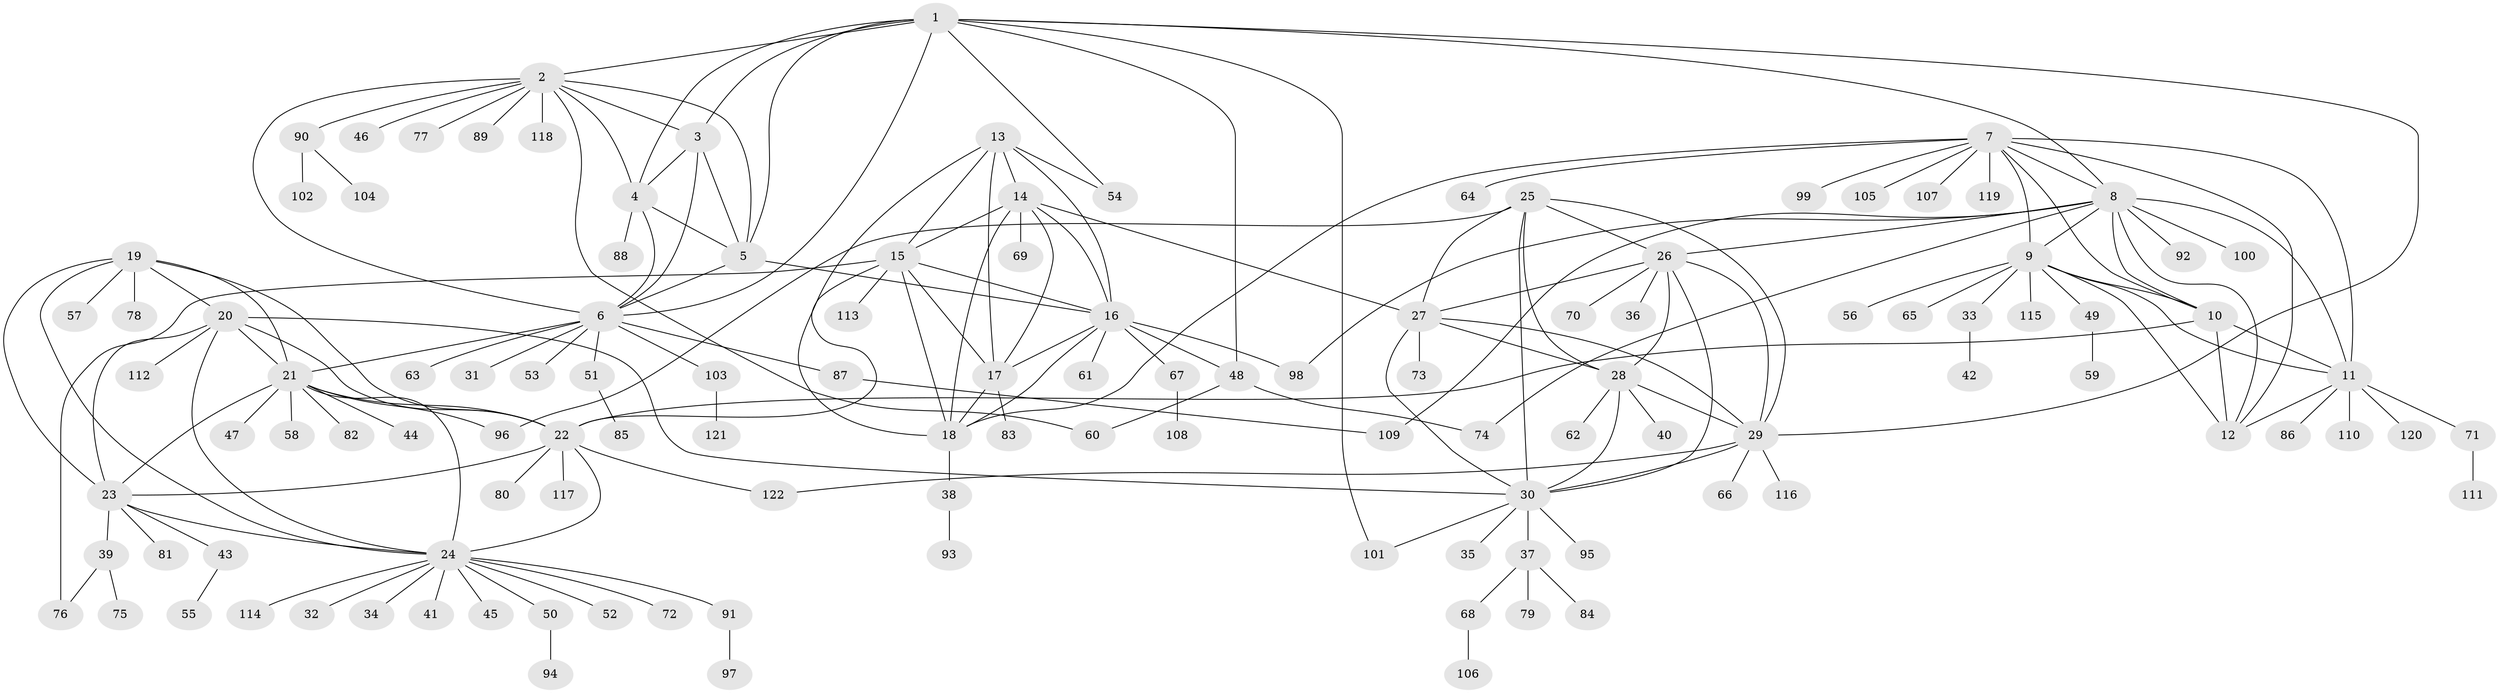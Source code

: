 // Generated by graph-tools (version 1.1) at 2025/11/02/27/25 16:11:30]
// undirected, 122 vertices, 187 edges
graph export_dot {
graph [start="1"]
  node [color=gray90,style=filled];
  1;
  2;
  3;
  4;
  5;
  6;
  7;
  8;
  9;
  10;
  11;
  12;
  13;
  14;
  15;
  16;
  17;
  18;
  19;
  20;
  21;
  22;
  23;
  24;
  25;
  26;
  27;
  28;
  29;
  30;
  31;
  32;
  33;
  34;
  35;
  36;
  37;
  38;
  39;
  40;
  41;
  42;
  43;
  44;
  45;
  46;
  47;
  48;
  49;
  50;
  51;
  52;
  53;
  54;
  55;
  56;
  57;
  58;
  59;
  60;
  61;
  62;
  63;
  64;
  65;
  66;
  67;
  68;
  69;
  70;
  71;
  72;
  73;
  74;
  75;
  76;
  77;
  78;
  79;
  80;
  81;
  82;
  83;
  84;
  85;
  86;
  87;
  88;
  89;
  90;
  91;
  92;
  93;
  94;
  95;
  96;
  97;
  98;
  99;
  100;
  101;
  102;
  103;
  104;
  105;
  106;
  107;
  108;
  109;
  110;
  111;
  112;
  113;
  114;
  115;
  116;
  117;
  118;
  119;
  120;
  121;
  122;
  1 -- 2;
  1 -- 3;
  1 -- 4;
  1 -- 5;
  1 -- 6;
  1 -- 8;
  1 -- 29;
  1 -- 48;
  1 -- 54;
  1 -- 101;
  2 -- 3;
  2 -- 4;
  2 -- 5;
  2 -- 6;
  2 -- 46;
  2 -- 60;
  2 -- 77;
  2 -- 89;
  2 -- 90;
  2 -- 118;
  3 -- 4;
  3 -- 5;
  3 -- 6;
  4 -- 5;
  4 -- 6;
  4 -- 88;
  5 -- 6;
  5 -- 16;
  6 -- 21;
  6 -- 31;
  6 -- 51;
  6 -- 53;
  6 -- 63;
  6 -- 87;
  6 -- 103;
  7 -- 8;
  7 -- 9;
  7 -- 10;
  7 -- 11;
  7 -- 12;
  7 -- 18;
  7 -- 64;
  7 -- 99;
  7 -- 105;
  7 -- 107;
  7 -- 119;
  8 -- 9;
  8 -- 10;
  8 -- 11;
  8 -- 12;
  8 -- 26;
  8 -- 74;
  8 -- 92;
  8 -- 98;
  8 -- 100;
  8 -- 109;
  9 -- 10;
  9 -- 11;
  9 -- 12;
  9 -- 33;
  9 -- 49;
  9 -- 56;
  9 -- 65;
  9 -- 115;
  10 -- 11;
  10 -- 12;
  10 -- 22;
  11 -- 12;
  11 -- 71;
  11 -- 86;
  11 -- 110;
  11 -- 120;
  13 -- 14;
  13 -- 15;
  13 -- 16;
  13 -- 17;
  13 -- 18;
  13 -- 54;
  14 -- 15;
  14 -- 16;
  14 -- 17;
  14 -- 18;
  14 -- 27;
  14 -- 69;
  15 -- 16;
  15 -- 17;
  15 -- 18;
  15 -- 22;
  15 -- 76;
  15 -- 113;
  16 -- 17;
  16 -- 18;
  16 -- 48;
  16 -- 61;
  16 -- 67;
  16 -- 98;
  17 -- 18;
  17 -- 83;
  18 -- 38;
  19 -- 20;
  19 -- 21;
  19 -- 22;
  19 -- 23;
  19 -- 24;
  19 -- 57;
  19 -- 78;
  20 -- 21;
  20 -- 22;
  20 -- 23;
  20 -- 24;
  20 -- 30;
  20 -- 112;
  21 -- 22;
  21 -- 23;
  21 -- 24;
  21 -- 44;
  21 -- 47;
  21 -- 58;
  21 -- 82;
  21 -- 96;
  22 -- 23;
  22 -- 24;
  22 -- 80;
  22 -- 117;
  22 -- 122;
  23 -- 24;
  23 -- 39;
  23 -- 43;
  23 -- 81;
  24 -- 32;
  24 -- 34;
  24 -- 41;
  24 -- 45;
  24 -- 50;
  24 -- 52;
  24 -- 72;
  24 -- 91;
  24 -- 114;
  25 -- 26;
  25 -- 27;
  25 -- 28;
  25 -- 29;
  25 -- 30;
  25 -- 96;
  26 -- 27;
  26 -- 28;
  26 -- 29;
  26 -- 30;
  26 -- 36;
  26 -- 70;
  27 -- 28;
  27 -- 29;
  27 -- 30;
  27 -- 73;
  28 -- 29;
  28 -- 30;
  28 -- 40;
  28 -- 62;
  29 -- 30;
  29 -- 66;
  29 -- 116;
  29 -- 122;
  30 -- 35;
  30 -- 37;
  30 -- 95;
  30 -- 101;
  33 -- 42;
  37 -- 68;
  37 -- 79;
  37 -- 84;
  38 -- 93;
  39 -- 75;
  39 -- 76;
  43 -- 55;
  48 -- 60;
  48 -- 74;
  49 -- 59;
  50 -- 94;
  51 -- 85;
  67 -- 108;
  68 -- 106;
  71 -- 111;
  87 -- 109;
  90 -- 102;
  90 -- 104;
  91 -- 97;
  103 -- 121;
}
